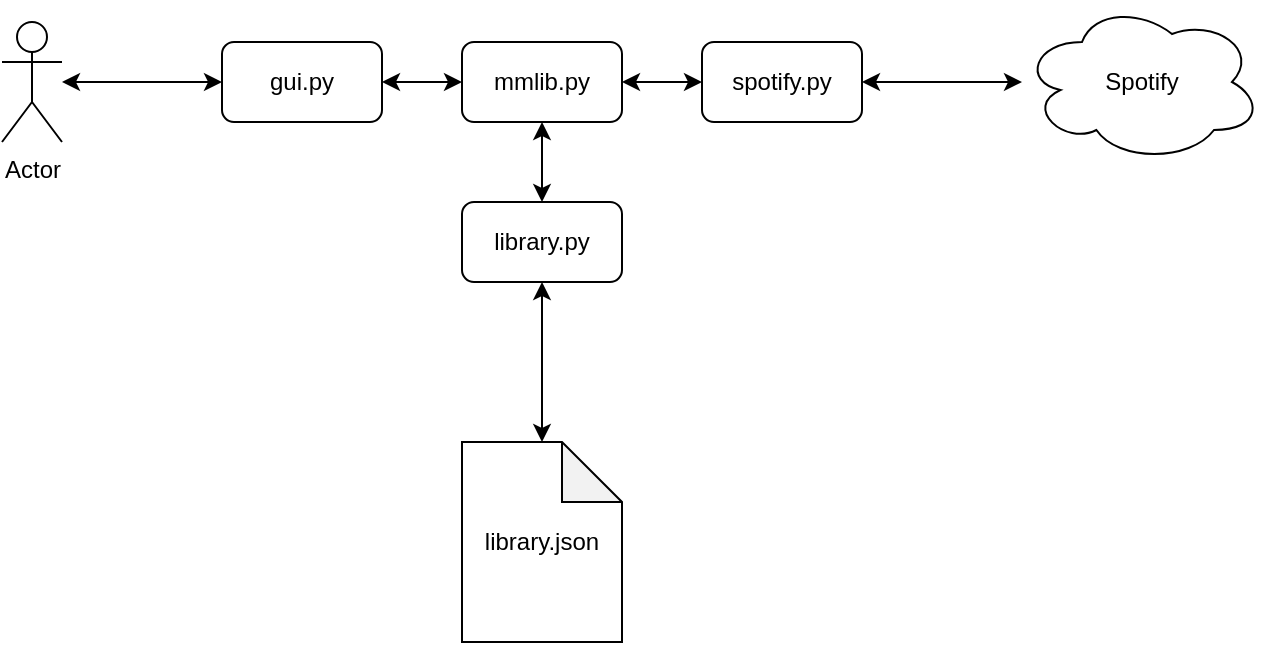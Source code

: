 <mxfile version="13.0.3" type="device"><diagram id="C5RBs43oDa-KdzZeNtuy" name="Page-1"><mxGraphModel dx="1106" dy="830" grid="1" gridSize="10" guides="1" tooltips="1" connect="1" arrows="1" fold="1" page="1" pageScale="1" pageWidth="827" pageHeight="1169" math="0" shadow="0"><root><mxCell id="WIyWlLk6GJQsqaUBKTNV-0"/><mxCell id="WIyWlLk6GJQsqaUBKTNV-1" parent="WIyWlLk6GJQsqaUBKTNV-0"/><mxCell id="WIyWlLk6GJQsqaUBKTNV-3" value="gui.py" style="rounded=1;whiteSpace=wrap;html=1;fontSize=12;glass=0;strokeWidth=1;shadow=0;" parent="WIyWlLk6GJQsqaUBKTNV-1" vertex="1"><mxGeometry x="200" y="80" width="80" height="40" as="geometry"/></mxCell><mxCell id="H0LTLt57HQlD87FdCA1j-2" style="edgeStyle=orthogonalEdgeStyle;rounded=0;orthogonalLoop=1;jettySize=auto;html=1;entryX=0.5;entryY=0;entryDx=0;entryDy=0;startArrow=classic;startFill=1;exitX=0.5;exitY=1;exitDx=0;exitDy=0;entryPerimeter=0;" edge="1" parent="WIyWlLk6GJQsqaUBKTNV-1" source="H0LTLt57HQlD87FdCA1j-13" target="H0LTLt57HQlD87FdCA1j-15"><mxGeometry relative="1" as="geometry"><mxPoint x="490" y="230" as="sourcePoint"/><mxPoint x="360" y="240" as="targetPoint"/></mxGeometry></mxCell><mxCell id="H0LTLt57HQlD87FdCA1j-14" style="edgeStyle=orthogonalEdgeStyle;rounded=0;orthogonalLoop=1;jettySize=auto;html=1;exitX=0.5;exitY=1;exitDx=0;exitDy=0;entryX=0.5;entryY=0;entryDx=0;entryDy=0;startArrow=classic;startFill=1;" edge="1" parent="WIyWlLk6GJQsqaUBKTNV-1" source="H0LTLt57HQlD87FdCA1j-0" target="H0LTLt57HQlD87FdCA1j-13"><mxGeometry relative="1" as="geometry"/></mxCell><mxCell id="H0LTLt57HQlD87FdCA1j-0" value="mmlib.py" style="rounded=1;whiteSpace=wrap;html=1;" vertex="1" parent="WIyWlLk6GJQsqaUBKTNV-1"><mxGeometry x="320" y="80" width="80" height="40" as="geometry"/></mxCell><mxCell id="H0LTLt57HQlD87FdCA1j-4" style="edgeStyle=orthogonalEdgeStyle;rounded=0;orthogonalLoop=1;jettySize=auto;html=1;exitX=0;exitY=0.5;exitDx=0;exitDy=0;entryX=1;entryY=0.5;entryDx=0;entryDy=0;startArrow=classic;startFill=1;" edge="1" parent="WIyWlLk6GJQsqaUBKTNV-1" source="H0LTLt57HQlD87FdCA1j-0" target="WIyWlLk6GJQsqaUBKTNV-3"><mxGeometry relative="1" as="geometry"><mxPoint x="430" y="140" as="sourcePoint"/><mxPoint x="430" y="290" as="targetPoint"/></mxGeometry></mxCell><mxCell id="H0LTLt57HQlD87FdCA1j-8" value="" style="edgeStyle=orthogonalEdgeStyle;rounded=0;orthogonalLoop=1;jettySize=auto;html=1;startArrow=classic;startFill=1;entryX=1;entryY=0.5;entryDx=0;entryDy=0;exitX=0;exitY=0.5;exitDx=0;exitDy=0;" edge="1" parent="WIyWlLk6GJQsqaUBKTNV-1" source="H0LTLt57HQlD87FdCA1j-9" target="H0LTLt57HQlD87FdCA1j-0"><mxGeometry relative="1" as="geometry"><mxPoint x="530" y="100" as="targetPoint"/></mxGeometry></mxCell><mxCell id="H0LTLt57HQlD87FdCA1j-5" value="Spotify" style="ellipse;shape=cloud;whiteSpace=wrap;html=1;" vertex="1" parent="WIyWlLk6GJQsqaUBKTNV-1"><mxGeometry x="600" y="60" width="120" height="80" as="geometry"/></mxCell><mxCell id="H0LTLt57HQlD87FdCA1j-10" style="edgeStyle=orthogonalEdgeStyle;rounded=0;orthogonalLoop=1;jettySize=auto;html=1;startArrow=classic;startFill=1;" edge="1" parent="WIyWlLk6GJQsqaUBKTNV-1" source="H0LTLt57HQlD87FdCA1j-9" target="H0LTLt57HQlD87FdCA1j-5"><mxGeometry relative="1" as="geometry"/></mxCell><mxCell id="H0LTLt57HQlD87FdCA1j-9" value="spotify.py" style="rounded=1;whiteSpace=wrap;html=1;" vertex="1" parent="WIyWlLk6GJQsqaUBKTNV-1"><mxGeometry x="440" y="80" width="80" height="40" as="geometry"/></mxCell><mxCell id="H0LTLt57HQlD87FdCA1j-12" style="edgeStyle=orthogonalEdgeStyle;rounded=0;orthogonalLoop=1;jettySize=auto;html=1;entryX=0;entryY=0.5;entryDx=0;entryDy=0;startArrow=classic;startFill=1;" edge="1" parent="WIyWlLk6GJQsqaUBKTNV-1" source="H0LTLt57HQlD87FdCA1j-11" target="WIyWlLk6GJQsqaUBKTNV-3"><mxGeometry relative="1" as="geometry"/></mxCell><mxCell id="H0LTLt57HQlD87FdCA1j-11" value="Actor" style="shape=umlActor;verticalLabelPosition=bottom;labelBackgroundColor=#ffffff;verticalAlign=top;html=1;outlineConnect=0;" vertex="1" parent="WIyWlLk6GJQsqaUBKTNV-1"><mxGeometry x="90" y="70" width="30" height="60" as="geometry"/></mxCell><mxCell id="H0LTLt57HQlD87FdCA1j-13" value="library.py" style="rounded=1;whiteSpace=wrap;html=1;" vertex="1" parent="WIyWlLk6GJQsqaUBKTNV-1"><mxGeometry x="320" y="160" width="80" height="40" as="geometry"/></mxCell><mxCell id="H0LTLt57HQlD87FdCA1j-15" value="library.json" style="shape=note;whiteSpace=wrap;html=1;backgroundOutline=1;darkOpacity=0.05;" vertex="1" parent="WIyWlLk6GJQsqaUBKTNV-1"><mxGeometry x="320" y="280" width="80" height="100" as="geometry"/></mxCell></root></mxGraphModel></diagram></mxfile>